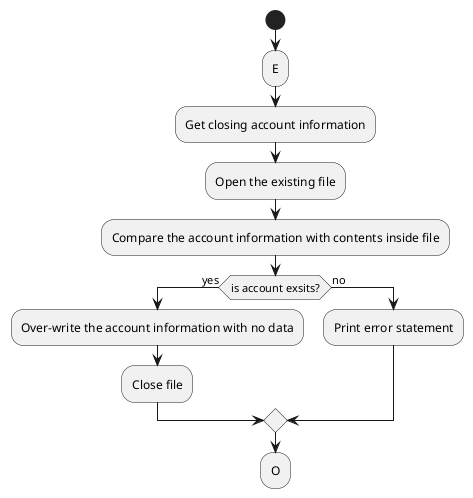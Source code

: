 /'
Module:	close_account.plantuml
Function:
        PlantUML source for closing an account.

Copyright:
        This file copyright (C) 2022 by
        MCCI Corporation
        3520 Krums Corners Road
        Ithaca, NY 14850
        An unpublished work. All rights reserved.
        This file is proprietary information, and may not be disclosed or
        copied without the prior permission of MCCI Corporation.

Author:
        Pranau R, MCCI Corporation    April 2022
'/

@startuml

start

:E;
:Get closing account information;
:Open the existing file;
:Compare the account information with contents inside file;

if (is account exsits?) then (yes)
:Over-write the account information with no data;
:Close file;

else (no)
:Print error statement;

endif

:O;

@enduml